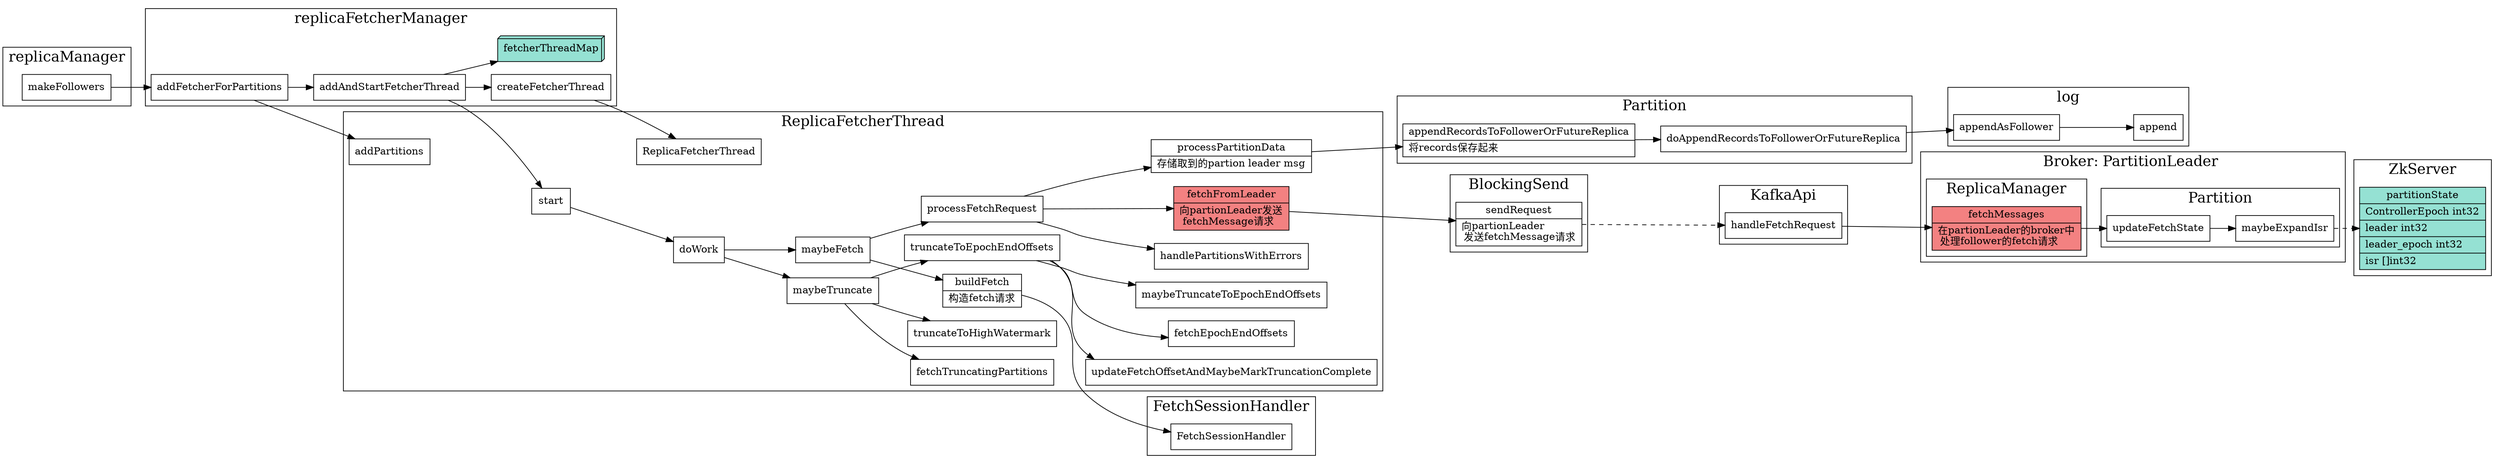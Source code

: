 digraph replica_sync {
  node[shape=box];
  newrank=true;
  rankdir=LR;
  subgraph cluster_BlockingSend {
    graph[label="BlockingSend";fontsize=20;];
    leaderEndpoint_sendRequest[label="sendRequest"];
    leaderEndpoint_sendRequest[shape="record";
      label="{{
        sendRequest|
        向partionLeader \l 
        发送fetchMessage请求
      }}";
    ];
  }
  subgraph cluster_FetchSessionHandler {
    graph[label="FetchSessionHandler";fontsize=20;];
    FetchSessionHandler;
  }


  subgraph cluster_fetcherThread {
    graph[label="ReplicaFetcherThread";fontsize=20;];
    addPartitions;
    ReplicaFetcherThread
    fetcherThread_start[label="start"];
    fetcherThread_start -> doWork;
    fetchFromLeader[shape="record";
      fillcolor="#f38181";
      style=filled;
      label="{{
        fetchFromLeader|
          向partionLeader发送\l 
          fetchMessage请求\l
      }}";
    ];
    doWork -> {
      maybeTruncate;
      maybeFetch;
    };
    maybeFetch -> {
      buildFetch;
      processFetchRequest;
    };
    processPartitionData[shape="record";
      label="{{
        processPartitionData|
        存储取到的partion leader msg
      }}";
    ];
    buildFetch[shape="record";
      label="{{
        buildFetch|
          构造fetch请求\l
      }}";
    ];
    processFetchRequest -> {
      fetchFromLeader;
      processPartitionData;
      handlePartitionsWithErrors;
    };
    fetchFromLeader -> {
      leaderEndpoint_sendRequest;
    };
    buildFetch -> FetchSessionHandler;

    maybeTruncate -> {
      fetchTruncatingPartitions;
      truncateToEpochEndOffsets;
      truncateToHighWatermark;
    };
    truncateToEpochEndOffsets -> {
      fetchEpochEndOffsets;
      maybeTruncateToEpochEndOffsets;
      updateFetchOffsetAndMaybeMarkTruncationComplete;
    }
  };
  processPartitionData -> appendRecordsToFollowerOrFutureReplica;

  subgraph cluster_replicaFetcherManager {
    graph[label="replicaFetcherManager";fontsize=20;];
    addFetcherForPartitions -> {
      addAndStartFetcherThread;
      addPartitions;
    };

    addAndStartFetcherThread -> {
      createFetcherThread;
      fetcherThreadMap;
      fetcherThread_start;
    };
    createFetcherThread -> ReplicaFetcherThread;
    fetcherThreadMap[
      fillcolor="#95e1d3"
      style=filled;
      shape=box3d;
      label="fetcherThreadMap"
    ];
  }
  subgraph cluster_ZkServer {
    graph[label="ZkServer";fontsize=20;];
    partitionState[shape="record";
      fillcolor="#95e1d3"
      style=filled;
      label="{{
        partitionState|
          ControllerEpoch int32\l|
          leader int32\l|
          leader_epoch int32\l|
          isr []int32\l
      }}";
    ];
  }
  subgraph cluster_log {
    graph[label="log";fontsize=20;];
    appendAsFollower -> append;
  }
  subgraph cluster_PartionLeaderBroker {
    graph[label="Broker: PartitionLeader ";fontsize=20;];
    subgraph cluster_Partition {
      graph[label="Partition";fontsize=20;];
      updateFetchState;
      maybeExpandIsr;
    }
    subgraph cluster_ReplicaManager {
      graph[label="ReplicaManager";fontsize=20;];
      fetchMessages;
    }
  }

  subgraph cluster_Partition {
    graph[label="Partition";fontsize=20;];
    updateFetchState -> maybeExpandIsr;
    maybeExpandIsr -> partitionState[style=dashed];
    appendRecordsToFollowerOrFutureReplica[shape="record";
      label="{{
        appendRecordsToFollowerOrFutureReplica|
          将records保存起来\l
      }}";
    ];
    appendRecordsToFollowerOrFutureReplica -> doAppendRecordsToFollowerOrFutureReplica;
    doAppendRecordsToFollowerOrFutureReplica -> appendAsFollower;
  }

  subgraph cluster_replicaManager {
    graph[label="replicaManager";fontsize=20;];
    makeFollowers -> addFetcherForPartitions;
    fetchMessages[shape="record";
      fillcolor="#f38181";
      style=filled;
      label="{{
        fetchMessages|
          在partionLeader的broker中\l 
          处理follower的fetch请求\l
      }}";
    ];
    fetchMessages;
    fetchMessages -> updateFetchState;
  }


  subgraph cluster_KafkaApi {
    graph[label="KafkaApi";fontsize=20;];
    handleFetchRequest;
    handleFetchRequest -> fetchMessages;
  }
  leaderEndpoint_sendRequest -> handleFetchRequest[style=dashed];
}
